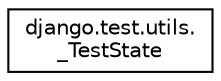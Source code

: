 digraph "Graphical Class Hierarchy"
{
 // LATEX_PDF_SIZE
  edge [fontname="Helvetica",fontsize="10",labelfontname="Helvetica",labelfontsize="10"];
  node [fontname="Helvetica",fontsize="10",shape=record];
  rankdir="LR";
  Node0 [label="django.test.utils.\l_TestState",height=0.2,width=0.4,color="black", fillcolor="white", style="filled",URL="$classdjango_1_1test_1_1utils_1_1___test_state.html",tooltip=" "];
}
